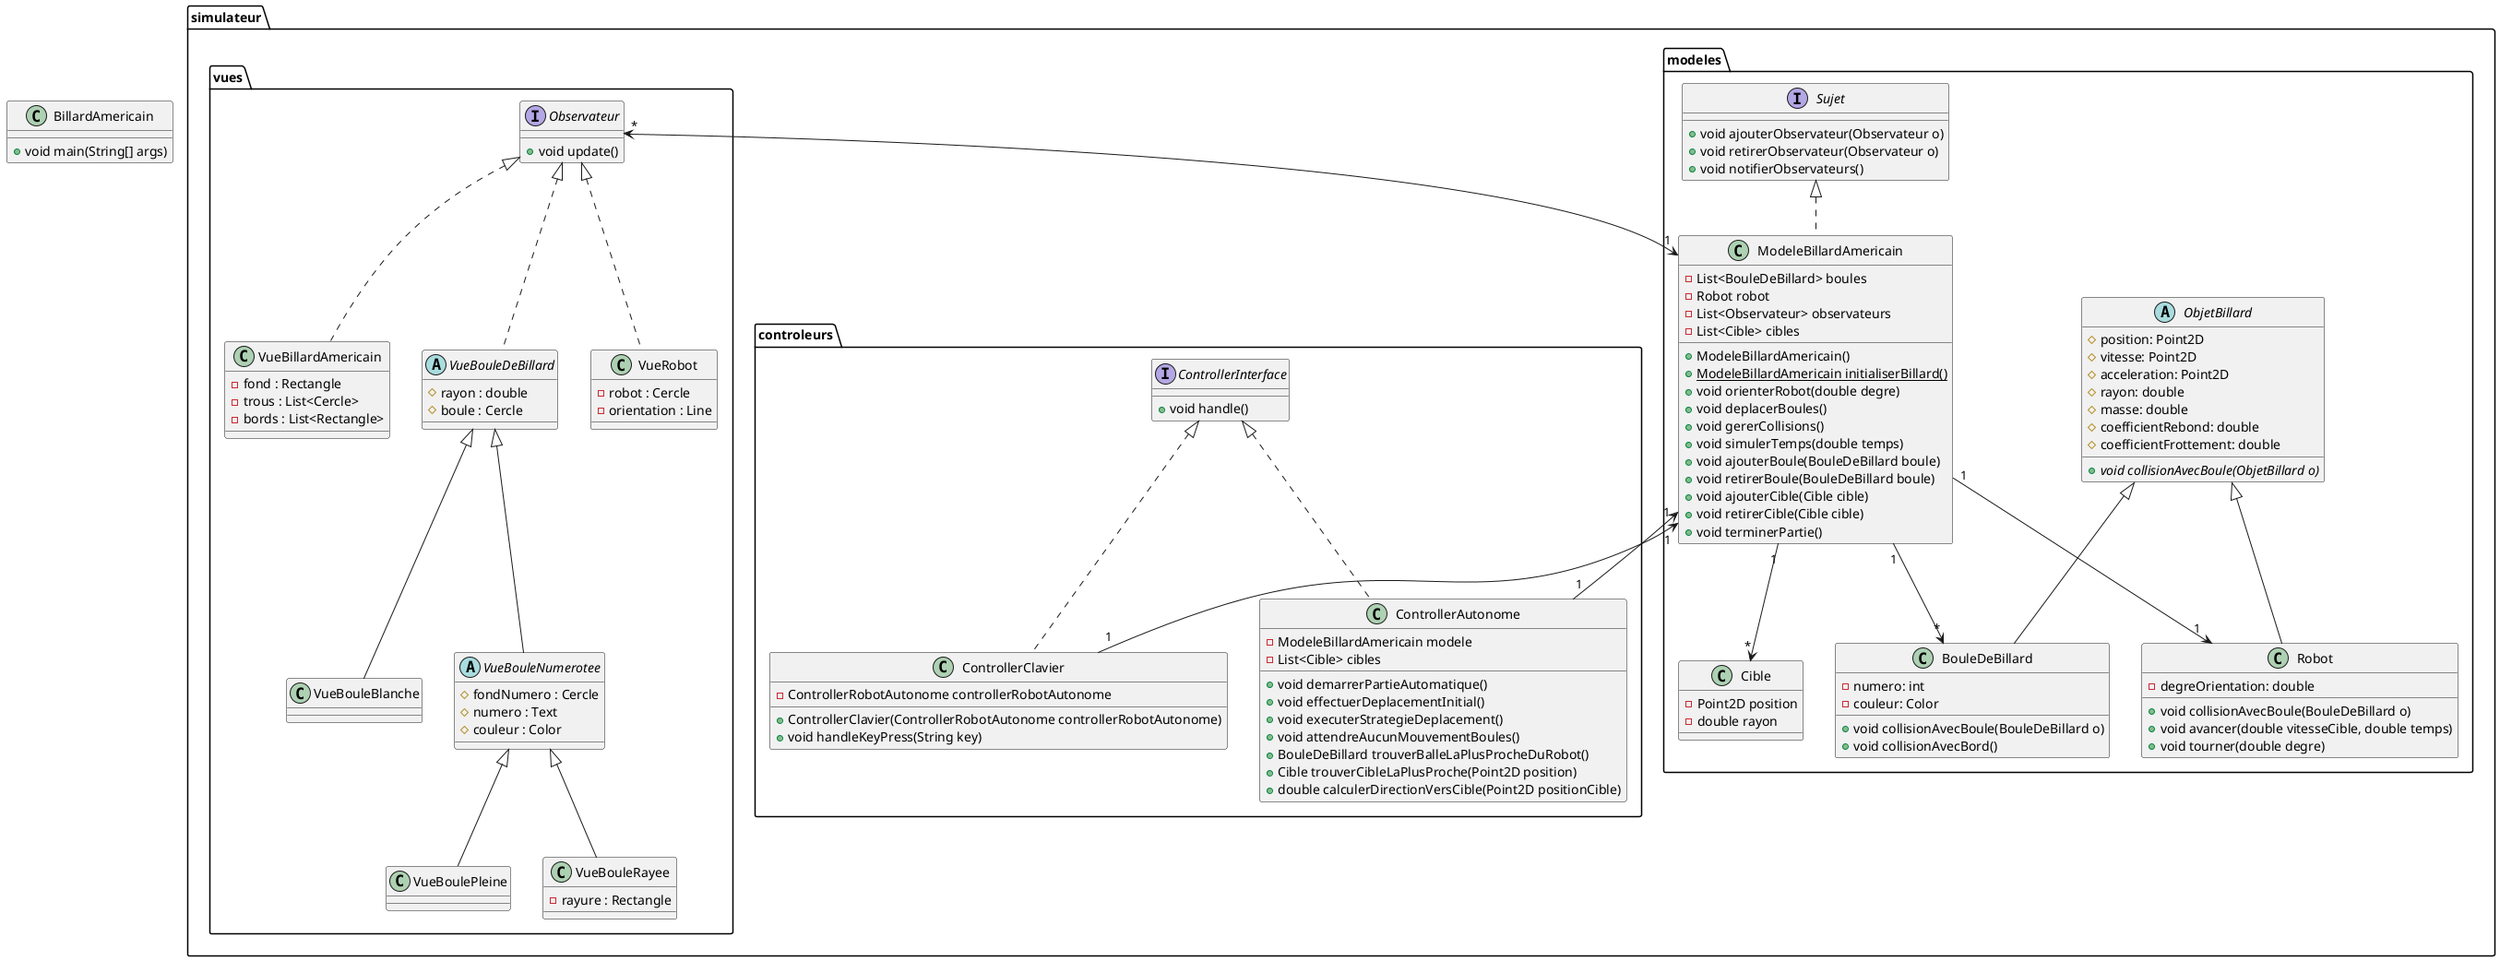 @startuml
'https://plantuml.com/class-diagram

package simulateur{
    package modeles {
        interface Sujet{
            +void ajouterObservateur(Observateur o)
            +void retirerObservateur(Observateur o)
            +void notifierObservateurs()
        }

        class ModeleBillardAmericain {
                    -List<BouleDeBillard> boules
                    -Robot robot
                    -List<Observateur> observateurs
                    -List<Cible> cibles

                    +ModeleBillardAmericain()
                    +{static}ModeleBillardAmericain initialiserBillard()
                    +void orienterRobot(double degre)
                    +void deplacerBoules()
                    +void gererCollisions()
                    +void simulerTemps(double temps)
                    +void ajouterBoule(BouleDeBillard boule)
                    +void retirerBoule(BouleDeBillard boule)
                    +void ajouterCible(Cible cible)
                    +void retirerCible(Cible cible)
                    +void terminerPartie()
                }

        class Cible {
                    -Point2D position
                    -double rayon
        }

        ModeleBillardAmericain "1" --> "*" Cible




        abstract class ObjetBillard{
            #position: Point2D
            #vitesse: Point2D
            #acceleration: Point2D
            #rayon: double
            #masse: double
            #coefficientRebond: double
            #coefficientFrottement: double

            +{abstract}void collisionAvecBoule(ObjetBillard o)
        }
        class BouleDeBillard{
            -numero: int
            -couleur: Color
            +void collisionAvecBoule(BouleDeBillard o)
            +void collisionAvecBord()
        }

        class Robot{
            -degreOrientation: double
            +void collisionAvecBoule(BouleDeBillard o)
            +void avancer(double vitesseCible, double temps)
            +void tourner(double degre)
        }
    }

    ObjetBillard <|-- BouleDeBillard
    ObjetBillard <|-- Robot

    ModeleBillardAmericain "1" --> "1" Robot
    ModeleBillardAmericain "1" --> "*" BouleDeBillard

    package vues {
        interface Observateur{
            +void update()
        }
        class VueBillardAmericain{
            -fond : Rectangle
            -trous : List<Cercle>
            -bords : List<Rectangle>
        }
        abstract class VueBouleDeBillard{
            #rayon : double
            #boule : Cercle
        }
        class VueBouleBlanche
        abstract class VueBouleNumerotee{
            #fondNumero : Cercle
            #numero : Text
            #couleur : Color
        }
        class VueBoulePleine
        class VueBouleRayee{
            -rayure : Rectangle
        }
        class VueRobot{
            -robot : Cercle
            -orientation : Line
        }
    }

    VueBouleNumerotee <|-- VueBoulePleine
    VueBouleNumerotee <|-- VueBouleRayee
    VueBouleDeBillard <|-- VueBouleBlanche
    VueBouleDeBillard <|-- VueBouleNumerotee

    Observateur "*" <--> "1" ModeleBillardAmericain


    Observateur <|.. VueBillardAmericain
    Observateur <|.. VueBouleDeBillard
    Observateur <|.. VueRobot

    package controleurs {
        interface ControllerInterface{
            +void handle()
        }
        class ControllerClavier {
            -ControllerRobotAutonome controllerRobotAutonome

            +ControllerClavier(ControllerRobotAutonome controllerRobotAutonome)
            +void handleKeyPress(String key)
        }
        class ControllerAutonome {
                            -ModeleBillardAmericain modele
                            -List<Cible> cibles

                            +void demarrerPartieAutomatique()
                            +void effectuerDeplacementInitial()
                            +void executerStrategieDeplacement()
                            +void attendreAucunMouvementBoules()
                            +BouleDeBillard trouverBalleLaPlusProcheDuRobot()
                            +Cible trouverCibleLaPlusProche(Point2D position)
                            +double calculerDirectionVersCible(Point2D positionCible)
        }
    }


    ModeleBillardAmericain "1" <-- "1" ControllerClavier
    ModeleBillardAmericain "1" <-- "1" ControllerAutonome

    Sujet <|.. ModeleBillardAmericain
    ControllerInterface <|.. ControllerClavier
    ControllerInterface <|.. ControllerAutonome
}


class BillardAmericain{
    +void main(String[] args)
}


@enduml